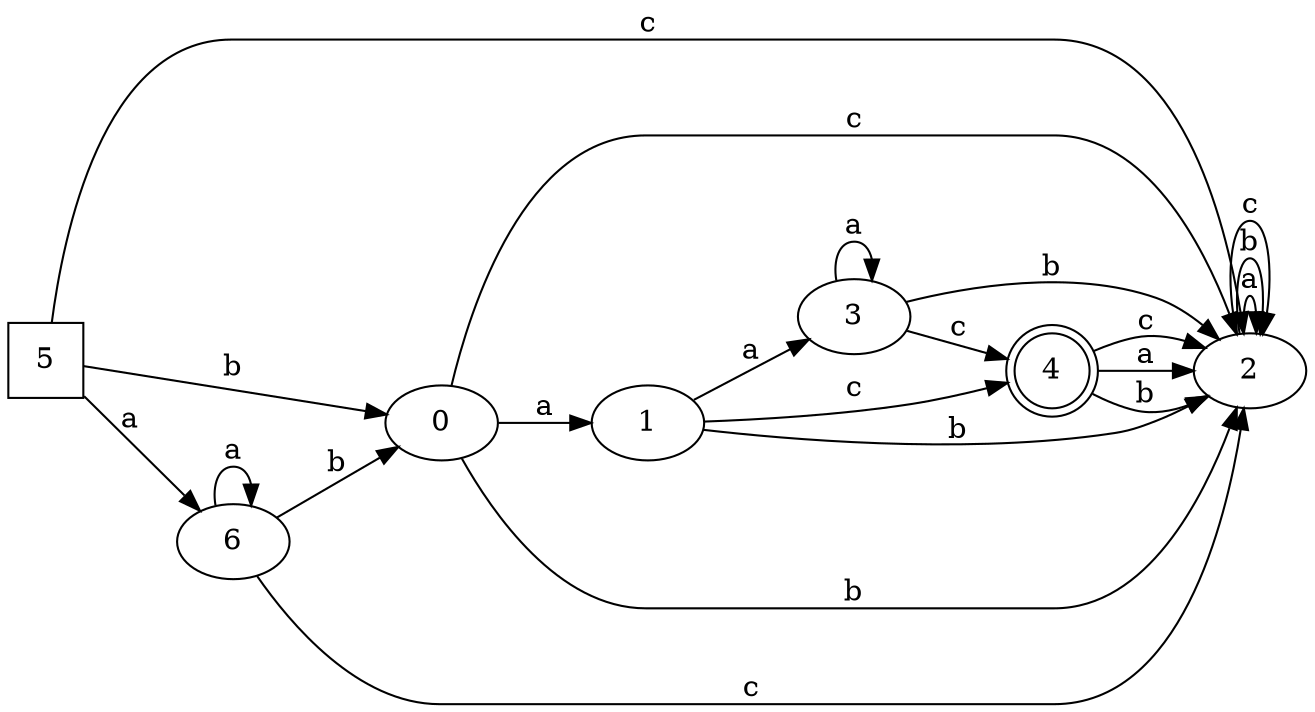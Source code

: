 digraph G {
	rankdir=LR;
	0->1[ label=a ];
	0->2[ label=b ];
	0->2[ label=c ];
	2->2[ label=a ];
	2->2[ label=b ];
	2->2[ label=c ];
	1->3[ label=a ];
	1->2[ label=b ];
	1->4[ label=c ];
	3->3[ label=a ];
	3->2[ label=b ];
	3->4[ label=c ];
	4->2[ label=a ];
	4->2[ label=b ];
	4->2[ label=c ];
	5->6[ label=a ];
	5->0[ label=b ];
	5->2[ label=c ];
	6->6[ label=a ];
	6->0[ label=b ];
	6->2[ label=c ];
	0;
	1;
	2;
	3;
	4 [ shape=doublecircle ];
	5 [ shape=square ];
	6;

}

